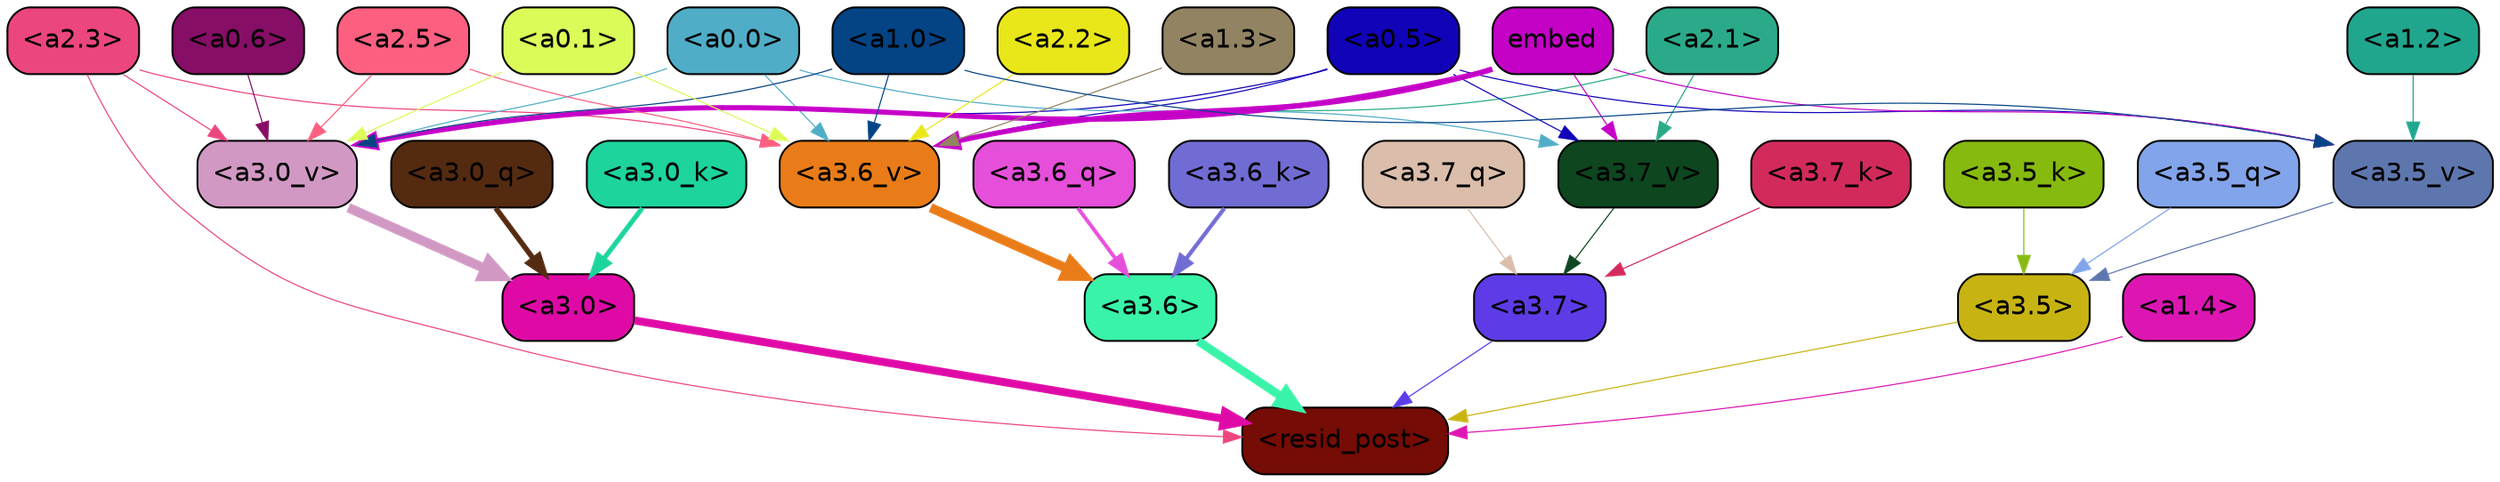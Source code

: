strict digraph "" {
	graph [bgcolor=transparent,
		layout=dot,
		overlap=false,
		splines=true
	];
	"<a3.7>"	[color=black,
		fillcolor="#5d3ce8",
		fontname=Helvetica,
		shape=box,
		style="filled, rounded"];
	"<resid_post>"	[color=black,
		fillcolor="#750c06",
		fontname=Helvetica,
		shape=box,
		style="filled, rounded"];
	"<a3.7>" -> "<resid_post>"	[color="#5d3ce8",
		penwidth=0.6239100098609924];
	"<a3.6>"	[color=black,
		fillcolor="#39f3a9",
		fontname=Helvetica,
		shape=box,
		style="filled, rounded"];
	"<a3.6>" -> "<resid_post>"	[color="#39f3a9",
		penwidth=4.569062113761902];
	"<a3.5>"	[color=black,
		fillcolor="#c7b412",
		fontname=Helvetica,
		shape=box,
		style="filled, rounded"];
	"<a3.5>" -> "<resid_post>"	[color="#c7b412",
		penwidth=0.6];
	"<a3.0>"	[color=black,
		fillcolor="#df0aa6",
		fontname=Helvetica,
		shape=box,
		style="filled, rounded"];
	"<a3.0>" -> "<resid_post>"	[color="#df0aa6",
		penwidth=4.283544182777405];
	"<a2.3>"	[color=black,
		fillcolor="#ec467e",
		fontname=Helvetica,
		shape=box,
		style="filled, rounded"];
	"<a2.3>" -> "<resid_post>"	[color="#ec467e",
		penwidth=0.6];
	"<a3.6_v>"	[color=black,
		fillcolor="#e97c18",
		fontname=Helvetica,
		shape=box,
		style="filled, rounded"];
	"<a2.3>" -> "<a3.6_v>"	[color="#ec467e",
		penwidth=0.6];
	"<a3.0_v>"	[color=black,
		fillcolor="#d198c4",
		fontname=Helvetica,
		shape=box,
		style="filled, rounded"];
	"<a2.3>" -> "<a3.0_v>"	[color="#ec467e",
		penwidth=0.6];
	"<a1.4>"	[color=black,
		fillcolor="#dd16b3",
		fontname=Helvetica,
		shape=box,
		style="filled, rounded"];
	"<a1.4>" -> "<resid_post>"	[color="#dd16b3",
		penwidth=0.6];
	"<a3.7_q>"	[color=black,
		fillcolor="#dabdaa",
		fontname=Helvetica,
		shape=box,
		style="filled, rounded"];
	"<a3.7_q>" -> "<a3.7>"	[color="#dabdaa",
		penwidth=0.6];
	"<a3.6_q>"	[color=black,
		fillcolor="#e54fd9",
		fontname=Helvetica,
		shape=box,
		style="filled, rounded"];
	"<a3.6_q>" -> "<a3.6>"	[color="#e54fd9",
		penwidth=2.03758105635643];
	"<a3.5_q>"	[color=black,
		fillcolor="#82a4ea",
		fontname=Helvetica,
		shape=box,
		style="filled, rounded"];
	"<a3.5_q>" -> "<a3.5>"	[color="#82a4ea",
		penwidth=0.6];
	"<a3.0_q>"	[color=black,
		fillcolor="#542b11",
		fontname=Helvetica,
		shape=box,
		style="filled, rounded"];
	"<a3.0_q>" -> "<a3.0>"	[color="#542b11",
		penwidth=2.8638100624084473];
	"<a3.7_k>"	[color=black,
		fillcolor="#d32a5c",
		fontname=Helvetica,
		shape=box,
		style="filled, rounded"];
	"<a3.7_k>" -> "<a3.7>"	[color="#d32a5c",
		penwidth=0.6];
	"<a3.6_k>"	[color=black,
		fillcolor="#716cd3",
		fontname=Helvetica,
		shape=box,
		style="filled, rounded"];
	"<a3.6_k>" -> "<a3.6>"	[color="#716cd3",
		penwidth=2.174198240041733];
	"<a3.5_k>"	[color=black,
		fillcolor="#86ba0f",
		fontname=Helvetica,
		shape=box,
		style="filled, rounded"];
	"<a3.5_k>" -> "<a3.5>"	[color="#86ba0f",
		penwidth=0.6];
	"<a3.0_k>"	[color=black,
		fillcolor="#1cd49c",
		fontname=Helvetica,
		shape=box,
		style="filled, rounded"];
	"<a3.0_k>" -> "<a3.0>"	[color="#1cd49c",
		penwidth=2.6274144649505615];
	"<a3.7_v>"	[color=black,
		fillcolor="#0d461f",
		fontname=Helvetica,
		shape=box,
		style="filled, rounded"];
	"<a3.7_v>" -> "<a3.7>"	[color="#0d461f",
		penwidth=0.6];
	"<a3.6_v>" -> "<a3.6>"	[color="#e97c18",
		penwidth=5.002329230308533];
	"<a3.5_v>"	[color=black,
		fillcolor="#5d76ad",
		fontname=Helvetica,
		shape=box,
		style="filled, rounded"];
	"<a3.5_v>" -> "<a3.5>"	[color="#5d76ad",
		penwidth=0.6];
	"<a3.0_v>" -> "<a3.0>"	[color="#d198c4",
		penwidth=5.188832879066467];
	"<a2.1>"	[color=black,
		fillcolor="#2baa89",
		fontname=Helvetica,
		shape=box,
		style="filled, rounded"];
	"<a2.1>" -> "<a3.7_v>"	[color="#2baa89",
		penwidth=0.6];
	"<a2.1>" -> "<a3.6_v>"	[color="#2baa89",
		penwidth=0.6];
	"<a0.5>"	[color=black,
		fillcolor="#1003b8",
		fontname=Helvetica,
		shape=box,
		style="filled, rounded"];
	"<a0.5>" -> "<a3.7_v>"	[color="#1003b8",
		penwidth=0.6];
	"<a0.5>" -> "<a3.6_v>"	[color="#1003b8",
		penwidth=0.6];
	"<a0.5>" -> "<a3.5_v>"	[color="#1003b8",
		penwidth=0.6];
	"<a0.5>" -> "<a3.0_v>"	[color="#1003b8",
		penwidth=0.6120390892028809];
	"<a0.0>"	[color=black,
		fillcolor="#50adc7",
		fontname=Helvetica,
		shape=box,
		style="filled, rounded"];
	"<a0.0>" -> "<a3.7_v>"	[color="#50adc7",
		penwidth=0.6];
	"<a0.0>" -> "<a3.6_v>"	[color="#50adc7",
		penwidth=0.6];
	"<a0.0>" -> "<a3.0_v>"	[color="#50adc7",
		penwidth=0.6];
	embed	[color=black,
		fillcolor="#c302c6",
		fontname=Helvetica,
		shape=box,
		style="filled, rounded"];
	embed -> "<a3.7_v>"	[color="#c302c6",
		penwidth=0.6];
	embed -> "<a3.6_v>"	[color="#c302c6",
		penwidth=2.809220314025879];
	embed -> "<a3.5_v>"	[color="#c302c6",
		penwidth=0.6];
	embed -> "<a3.0_v>"	[color="#c302c6",
		penwidth=2.754121422767639];
	"<a2.5>"	[color=black,
		fillcolor="#fc5f80",
		fontname=Helvetica,
		shape=box,
		style="filled, rounded"];
	"<a2.5>" -> "<a3.6_v>"	[color="#fc5f80",
		penwidth=0.6];
	"<a2.5>" -> "<a3.0_v>"	[color="#fc5f80",
		penwidth=0.6];
	"<a2.2>"	[color=black,
		fillcolor="#e9e71a",
		fontname=Helvetica,
		shape=box,
		style="filled, rounded"];
	"<a2.2>" -> "<a3.6_v>"	[color="#e9e71a",
		penwidth=0.6];
	"<a1.3>"	[color=black,
		fillcolor="#928462",
		fontname=Helvetica,
		shape=box,
		style="filled, rounded"];
	"<a1.3>" -> "<a3.6_v>"	[color="#928462",
		penwidth=0.6];
	"<a1.0>"	[color=black,
		fillcolor="#044485",
		fontname=Helvetica,
		shape=box,
		style="filled, rounded"];
	"<a1.0>" -> "<a3.6_v>"	[color="#044485",
		penwidth=0.6];
	"<a1.0>" -> "<a3.5_v>"	[color="#044485",
		penwidth=0.6];
	"<a1.0>" -> "<a3.0_v>"	[color="#044485",
		penwidth=0.6];
	"<a0.1>"	[color=black,
		fillcolor="#dbfb59",
		fontname=Helvetica,
		shape=box,
		style="filled, rounded"];
	"<a0.1>" -> "<a3.6_v>"	[color="#dbfb59",
		penwidth=0.6];
	"<a0.1>" -> "<a3.0_v>"	[color="#dbfb59",
		penwidth=0.6];
	"<a1.2>"	[color=black,
		fillcolor="#21a68e",
		fontname=Helvetica,
		shape=box,
		style="filled, rounded"];
	"<a1.2>" -> "<a3.5_v>"	[color="#21a68e",
		penwidth=0.6];
	"<a0.6>"	[color=black,
		fillcolor="#860e66",
		fontname=Helvetica,
		shape=box,
		style="filled, rounded"];
	"<a0.6>" -> "<a3.0_v>"	[color="#860e66",
		penwidth=0.6];
}
